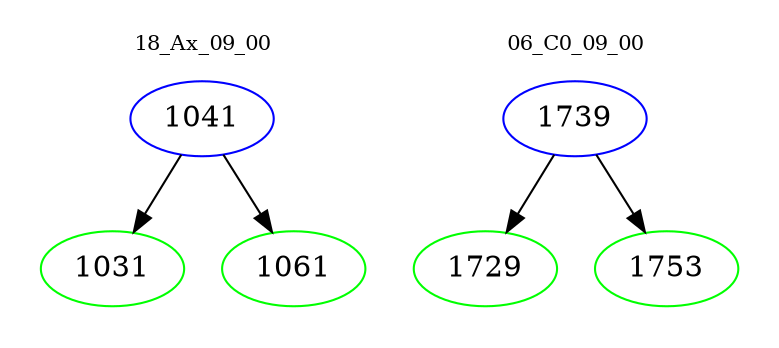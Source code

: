 digraph{
subgraph cluster_0 {
color = white
label = "18_Ax_09_00";
fontsize=10;
T0_1041 [label="1041", color="blue"]
T0_1041 -> T0_1031 [color="black"]
T0_1031 [label="1031", color="green"]
T0_1041 -> T0_1061 [color="black"]
T0_1061 [label="1061", color="green"]
}
subgraph cluster_1 {
color = white
label = "06_C0_09_00";
fontsize=10;
T1_1739 [label="1739", color="blue"]
T1_1739 -> T1_1729 [color="black"]
T1_1729 [label="1729", color="green"]
T1_1739 -> T1_1753 [color="black"]
T1_1753 [label="1753", color="green"]
}
}

